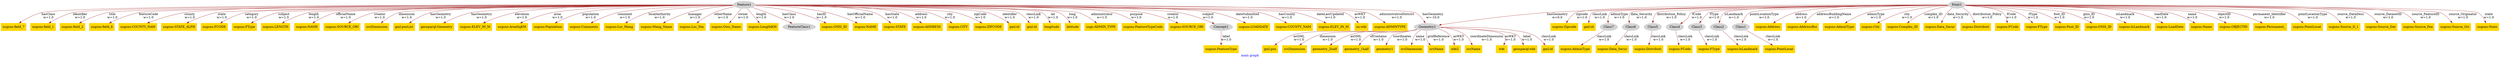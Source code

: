 digraph n0 {
fontcolor="blue"
remincross="true"
label="main graph"
n1[style="filled",color="white",fillcolor="lightgray",label="Feature1"];
n2[style="filled",color="white",fillcolor="lightgray",label="FeatureClass1"];
n3[shape="plaintext",style="filled",fillcolor="gold",label="usgsns:GNIS_ID"];
n4[shape="plaintext",style="filled",fillcolor="gold",label="usgsns:NAME"];
n5[shape="plaintext",style="filled",fillcolor="gold",label="usgsns:STATE"];
n6[shape="plaintext",style="filled",fillcolor="gold",label="usgsns:ADDRESS"];
n7[shape="plaintext",style="filled",fillcolor="gold",label="usgsns:CITY"];
n8[shape="plaintext",style="filled",fillcolor="gold",label="usgsns:ZIPCODE"];
n9[shape="plaintext",style="filled",fillcolor="gold",label="gml:id"];
n10[style="filled",color="white",fillcolor="lightgray",label="Geometry1"];
n11[shape="plaintext",style="filled",fillcolor="gold",label="wkt"];
n12[shape="plaintext",style="filled",fillcolor="gold",label="gml:id"];
n13[shape="plaintext",style="filled",fillcolor="gold",label="longitude"];
n14[shape="plaintext",style="filled",fillcolor="gold",label="latitude"];
n15[shape="plaintext",style="filled",fillcolor="gold",label="usgs:ADMIN_TYPE"];
n16[shape="plaintext",style="filled",fillcolor="gold",label="usgsns:FeatureTypeCode"];
n17[shape="plaintext",style="filled",fillcolor="gold",label="usgsns:SOURCE_ORI"];
n18[style="filled",color="white",fillcolor="lightgray",label="Concept1"];
n19[shape="plaintext",style="filled",fillcolor="gold",label="usgsns:LOADDATE"];
n20[shape="plaintext",style="filled",fillcolor="gold",label="usgsns:FeatureType"];
n21[shape="plaintext",style="filled",fillcolor="gold",label="usgsns:COUNTY_NAM"];
n22[shape="plaintext",style="filled",fillcolor="gold",label="usgsns:ELEV_IN_M"];
n23[shape="plaintext",style="filled",fillcolor="gold",label="ns:wkt"];
n24[shape="plaintext",style="filled",fillcolor="gold",label="usgsns:ADMINTYPE"];
n25[shape="plaintext",style="filled",fillcolor="gold",label="usgsns:field_7"];
n26[shape="plaintext",style="filled",fillcolor="gold",label="usgsns:field_1"];
n27[shape="plaintext",style="filled",fillcolor="gold",label="usgsns:field_2"];
n28[shape="plaintext",style="filled",fillcolor="gold",label="usgsns:field_6"];
n29[shape="plaintext",style="filled",fillcolor="gold",label="usgsns:COUNTY_NAM"];
n30[shape="plaintext",style="filled",fillcolor="gold",label="usgsns:STATE_ALPH"];
n31[shape="plaintext",style="filled",fillcolor="gold",label="usgsns:FCODE"];
n32[shape="plaintext",style="filled",fillcolor="gold",label="geosparql:wkt"];
n33[shape="plaintext",style="filled",fillcolor="gold",label="usgsns:FType"];
n34[shape="plaintext",style="filled",fillcolor="gold",label="usgsns:LENGTH"];
n35[shape="plaintext",style="filled",fillcolor="gold",label="usgsns:NAME"];
n36[shape="plaintext",style="filled",fillcolor="gold",label="usgsns:SOURCE_ORI"];
n37[shape="plaintext",style="filled",fillcolor="gold",label="srsDimension"];
n38[shape="plaintext",style="filled",fillcolor="gold",label="gml:posList"];
n39[shape="plaintext",style="filled",fillcolor="gold",label="geosparql:Geometry"];
n40[shape="plaintext",style="filled",fillcolor="gold",label="gml:id"];
n41[shape="plaintext",style="filled",fillcolor="gold",label="gml:pos"];
n42[shape="plaintext",style="filled",fillcolor="gold",label="srsDimension"];
n43[shape="plaintext",style="filled",fillcolor="gold",label="usgsns:ELEV_IN_M"];
n44[shape="plaintext",style="filled",fillcolor="gold",label="usgsns:AreaSqKM"];
n45[shape="plaintext",style="filled",fillcolor="gold",label="usgsns:Population"];
n46[shape="plaintext",style="filled",fillcolor="gold",label="geometry_2half"];
n47[shape="plaintext",style="filled",fillcolor="gold",label="geometry_1half"];
n48[shape="plaintext",style="filled",fillcolor="gold",label="geometry1"];
n49[shape="plaintext",style="filled",fillcolor="gold",label="usgsns:Comments"];
n50[shape="plaintext",style="filled",fillcolor="gold",label="usgsns:Loc_Mang"];
n51[shape="plaintext",style="filled",fillcolor="gold",label="usgsns:Mang_Name"];
n52[shape="plaintext",style="filled",fillcolor="gold",label="usgsns:Loc_Nm"];
n53[shape="plaintext",style="filled",fillcolor="gold",label="usgsns:Own_Name"];
n54[shape="plaintext",style="filled",fillcolor="gold",label="usgsns:LengthKM"];
n55[shape="plaintext",style="filled",fillcolor="gold",label="srsDimension"];
n56[shape="plaintext",style="filled",fillcolor="gold",label="srsName"];
n57[shape="plaintext",style="filled",fillcolor="gold",label="wkt2"];
n58[style="filled",color="white",fillcolor="lightgray",label="Point1"];
n59[shape="plaintext",style="filled",fillcolor="gold",label="usgsns:Address"];
n60[shape="plaintext",style="filled",fillcolor="gold",label="usgsns:AddressBui"];
n61[shape="plaintext",style="filled",fillcolor="gold",label="usgsns:AdminType"];
n62[shape="plaintext",style="filled",fillcolor="gold",label="usgsns:City"];
n63[shape="plaintext",style="filled",fillcolor="gold",label="usgsns:Complex_ID"];
n64[shape="plaintext",style="filled",fillcolor="gold",label="usgsns:Data_Secur"];
n65[shape="plaintext",style="filled",fillcolor="gold",label="usgsns:Distributi"];
n66[shape="plaintext",style="filled",fillcolor="gold",label="usgsns:FCode"];
n67[shape="plaintext",style="filled",fillcolor="gold",label="usgsns:FType"];
n68[shape="plaintext",style="filled",fillcolor="gold",label="usgsns:Foot_ID"];
n69[shape="plaintext",style="filled",fillcolor="gold",label="usgsns:GNIS_ID"];
n70[shape="plaintext",style="filled",fillcolor="gold",label="usgsns:IsLandmark"];
n71[shape="plaintext",style="filled",fillcolor="gold",label="usgsns:LoadDate"];
n72[shape="plaintext",style="filled",fillcolor="gold",label="usgsns:Name"];
n73[shape="plaintext",style="filled",fillcolor="gold",label="usgsns:OBJECTID"];
n74[shape="plaintext",style="filled",fillcolor="gold",label="usgsns:Permanent_"];
n75[shape="plaintext",style="filled",fillcolor="gold",label="usgsns:PointLocat"];
n76[shape="plaintext",style="filled",fillcolor="gold",label="usgsns:Source_D_1"];
n77[shape="plaintext",style="filled",fillcolor="gold",label="usgsns:Source_Dat"];
n78[shape="plaintext",style="filled",fillcolor="gold",label="usgsns:Source_Fea"];
n79[shape="plaintext",style="filled",fillcolor="gold",label="usgsns:Source_Ori"];
n80[shape="plaintext",style="filled",fillcolor="gold",label="usgsns:State"];
n81[shape="plaintext",style="filled",fillcolor="gold",label="usgsns:Zipcode"];
n82[shape="plaintext",style="filled",fillcolor="gold",label="gml:id"];
n83[shape="plaintext",style="filled",fillcolor="gold",label="srsName"];
n84[style="filled",color="white",fillcolor="lightgray",label="Class7"];
n85[style="filled",color="white",fillcolor="lightgray",label="Class6"];
n86[style="filled",color="white",fillcolor="lightgray",label="Class5"];
n87[style="filled",color="white",fillcolor="lightgray",label="Class4"];
n88[style="filled",color="white",fillcolor="lightgray",label="Class3"];
n89[style="filled",color="white",fillcolor="lightgray",label="Class2"];
n90[style="filled",color="white",fillcolor="lightgray",label="Class1"];
n91[shape="plaintext",style="filled",fillcolor="gold",label="usgsns:AdminType"];
n92[shape="plaintext",style="filled",fillcolor="gold",label="usgsns:Data_Secur"];
n93[shape="plaintext",style="filled",fillcolor="gold",label="usgsns:Distributi"];
n94[shape="plaintext",style="filled",fillcolor="gold",label="usgsns:FCode"];
n95[shape="plaintext",style="filled",fillcolor="gold",label="usgsns:FType"];
n96[shape="plaintext",style="filled",fillcolor="gold",label="usgsns:IsLandmark"];
n97[shape="plaintext",style="filled",fillcolor="gold",label="usgsns:PointLocat"];
n1 -> n2[color="brown",fontcolor="black",label="hasClass\nw=1.0"]
n1 -> n3[color="brown",fontcolor="black",label="hasID\nw=1.0"]
n1 -> n4[color="brown",fontcolor="black",label="hasOfficialName\nw=1.0"]
n1 -> n5[color="brown",fontcolor="black",label="hasState\nw=1.0"]
n1 -> n6[color="brown",fontcolor="black",label="address\nw=1.0"]
n1 -> n7[color="brown",fontcolor="black",label="city\nw=1.0"]
n1 -> n8[color="brown",fontcolor="black",label="zipCode\nw=1.0"]
n1 -> n9[color="brown",fontcolor="black",label="identifier\nw=1.0"]
n1 -> n10[color="brown",fontcolor="black",label="hasGeometry\nw=-10.0"]
n10 -> n11[color="brown",fontcolor="black",label="asWKT\nw=1.0"]
n1 -> n12[color="brown",fontcolor="black",label="classLink\nw=1.0"]
n1 -> n13[color="brown",fontcolor="black",label="lat\nw=1.0"]
n1 -> n14[color="brown",fontcolor="black",label="long\nw=1.0"]
n1 -> n15[color="brown",fontcolor="black",label="administrator\nw=1.0"]
n1 -> n16[color="brown",fontcolor="black",label="purpose\nw=1.0"]
n1 -> n17[color="brown",fontcolor="black",label="creator\nw=1.0"]
n1 -> n18[color="brown",fontcolor="black",label="subject\nw=1.0"]
n1 -> n19[color="brown",fontcolor="black",label="dateSubmitted\nw=1.0"]
n18 -> n20[color="brown",fontcolor="black",label="label\nw=1.0"]
n1 -> n21[color="brown",fontcolor="black",label="hasCounty\nw=1.0"]
n1 -> n22[color="brown",fontcolor="black",label="dateLastUpdated\nw=1.0"]
n1 -> n23[color="brown",fontcolor="black",label="asWKT\nw=1.0"]
n1 -> n24[color="brown",fontcolor="black",label="administrativeDistrict\nw=1.0"]
n1 -> n25[color="brown",fontcolor="black",label="hasClass\nw=1.0"]
n1 -> n26[color="brown",fontcolor="black",label="identifier\nw=1.0"]
n1 -> n27[color="brown",fontcolor="black",label="title\nw=1.0"]
n1 -> n28[color="brown",fontcolor="black",label="featureCode\nw=1.0"]
n1 -> n29[color="brown",fontcolor="black",label="county\nw=1.0"]
n1 -> n30[color="brown",fontcolor="black",label="state\nw=1.0"]
n1 -> n31[color="brown",fontcolor="black",label="category\nw=1.0"]
n10 -> n32[color="brown",fontcolor="black",label="label\nw=1.0"]
n1 -> n33[color="brown",fontcolor="black",label="subject\nw=1.0"]
n1 -> n34[color="brown",fontcolor="black",label="length\nw=1.0"]
n1 -> n35[color="brown",fontcolor="black",label="officialName\nw=1.0"]
n1 -> n36[color="brown",fontcolor="black",label="creator\nw=1.0"]
n1 -> n37[color="brown",fontcolor="black",label="dimension\nw=1.0"]
n1 -> n38[color="brown",fontcolor="black",label="hasGeometry\nw=1.0"]
n1 -> n39[color="brown",fontcolor="black",label="hasGeometry\nw=1.0"]
n10 -> n40[color="brown",fontcolor="black",label="classLink\nw=1.0"]
n10 -> n41[color="brown",fontcolor="black",label="asGML\nw=1.0"]
n10 -> n42[color="brown",fontcolor="black",label="dimension\nw=1.0"]
n1 -> n43[color="brown",fontcolor="black",label="elevation\nw=1.0"]
n1 -> n44[color="brown",fontcolor="black",label="area\nw=1.0"]
n1 -> n45[color="brown",fontcolor="black",label="population\nw=1.0"]
n10 -> n46[color="brown",fontcolor="black",label="asGML\nw=1.0"]
n10 -> n47[color="brown",fontcolor="black",label="sfContains\nw=1.0"]
n10 -> n48[color="brown",fontcolor="black",label="coordinates\nw=1.0"]
n1 -> n49[color="brown",fontcolor="black",label="comment\nw=1.0"]
n1 -> n50[color="brown",fontcolor="black",label="localAuthority\nw=1.0"]
n1 -> n51[color="brown",fontcolor="black",label="manager\nw=1.0"]
n1 -> n52[color="brown",fontcolor="black",label="otherName\nw=1.0"]
n1 -> n53[color="brown",fontcolor="black",label="owner\nw=1.0"]
n1 -> n54[color="brown",fontcolor="black",label="length\nw=1.0"]
n10 -> n55[color="brown",fontcolor="black",label="name\nw=1.0"]
n10 -> n56[color="brown",fontcolor="black",label="gridReference\nw=1.0"]
n10 -> n57[color="brown",fontcolor="black",label="asWKT\nw=1.0"]
n58 -> n59[color="brown",fontcolor="black",label="address\nw=1.0"]
n58 -> n60[color="brown",fontcolor="black",label="addressBuildingName\nw=1.0"]
n58 -> n61[color="brown",fontcolor="black",label="adminType\nw=1.0"]
n58 -> n62[color="brown",fontcolor="black",label="city\nw=1.0"]
n58 -> n63[color="brown",fontcolor="black",label="complex_ID\nw=1.0"]
n58 -> n64[color="brown",fontcolor="black",label="data_Security\nw=1.0"]
n58 -> n65[color="brown",fontcolor="black",label="distribution_Policy\nw=1.0"]
n58 -> n66[color="brown",fontcolor="black",label="fCode\nw=1.0"]
n58 -> n67[color="brown",fontcolor="black",label="fType\nw=1.0"]
n58 -> n68[color="brown",fontcolor="black",label="foot_ID\nw=1.0"]
n58 -> n69[color="brown",fontcolor="black",label="gnis_ID\nw=1.0"]
n58 -> n70[color="brown",fontcolor="black",label="isLandmark\nw=1.0"]
n58 -> n71[color="brown",fontcolor="black",label="loadDate\nw=1.0"]
n58 -> n72[color="brown",fontcolor="black",label="name\nw=1.0"]
n58 -> n73[color="brown",fontcolor="black",label="objectID\nw=1.0"]
n58 -> n74[color="brown",fontcolor="black",label="permanent_Identifier\nw=1.0"]
n58 -> n75[color="brown",fontcolor="black",label="pointLocationType\nw=1.0"]
n58 -> n76[color="brown",fontcolor="black",label="source_DataDesc\nw=1.0"]
n58 -> n77[color="brown",fontcolor="black",label="source_DatasetID\nw=1.0"]
n58 -> n78[color="brown",fontcolor="black",label="source_FeatureID\nw=1.0"]
n58 -> n79[color="brown",fontcolor="black",label="source_Originator\nw=1.0"]
n58 -> n80[color="brown",fontcolor="black",label="state\nw=1.0"]
n58 -> n81[color="brown",fontcolor="black",label="zipcode\nw=1.0"]
n58 -> n82[color="brown",fontcolor="black",label="classLink\nw=1.0"]
n58 -> n10[color="brown",fontcolor="black",label="hasGeometry\nw=0.0"]
n10 -> n83[color="brown",fontcolor="black",label="coordinateDimension\nw=1.0"]
n58 -> n84[color="brown",fontcolor="black",label="adminType\nw=1.0"]
n58 -> n85[color="brown",fontcolor="black",label="data_Security\nw=1.0"]
n58 -> n86[color="brown",fontcolor="black",label="distribution_Policy\nw=1.0"]
n58 -> n87[color="brown",fontcolor="black",label="fCode\nw=1.0"]
n58 -> n88[color="brown",fontcolor="black",label="fType\nw=1.0"]
n58 -> n89[color="brown",fontcolor="black",label="isLandmark\nw=1.0"]
n58 -> n90[color="brown",fontcolor="black",label="pointLocationType\nw=1.0"]
n84 -> n91[color="brown",fontcolor="black",label="classLink\nw=1.0"]
n85 -> n92[color="brown",fontcolor="black",label="classLink\nw=1.0"]
n86 -> n93[color="brown",fontcolor="black",label="classLink\nw=1.0"]
n87 -> n94[color="brown",fontcolor="black",label="classLink\nw=1.0"]
n88 -> n95[color="brown",fontcolor="black",label="classLink\nw=1.0"]
n89 -> n96[color="brown",fontcolor="black",label="classLink\nw=1.0"]
n90 -> n97[color="brown",fontcolor="black",label="classLink\nw=1.0"]
}
